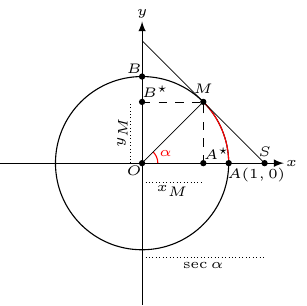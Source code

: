 \documentclass[crop]{standalone}
\usepackage[dvipsnames]{xcolor}
\usepackage{tikz}
\usetikzlibrary{positioning}

\begin{document}
  \begin{tikzpicture}[font=\tiny]
    \def\r{1.1}
    \def\t{45}
    \def\ox{1.8}
    \def\oy{1.8}
    
    \def\xm{\r*cos(\t)}
    \def\ym{\r*sin(\t)}
    \def\secv{\r*sec(\t)}
    \def\cscv{\r*cosec(\t)}

    \draw[-latex,line width=0.25pt] ({-\ox},0) -- ({\ox},0);
    \node at ({\ox+0.1},0) {$x$};
    \draw[-latex,line width=0.25pt] (0,{-\oy}) -- (0,{\oy});
    \node at (0,{\oy+0.1}) {$y$};
    
    \draw (0,0) circle (\r);
    \draw[red] (0.2,0) arc (0:\t:0.2);
    \draw[red] (\r,0) arc (0:\t:\r);
    \draw[line width=0.25pt] (0,0) -- ({\xm},{\ym});
    \node[red] at (0.3,0.12) {$\alpha$};
    
    \fill (\r,0) circle (0.04);
    \node at ({\r+0.35},-0.15) {$A(1,0)$};

    \fill (0,\r) circle (0.04);
    \node at (-0.1,{\r+0.1}) {$B$};

    \fill ({\xm},{\ym}) circle (0.04);
    \node at ({\xm},{\ym+0.17}) {$M$};

    \draw[line width=0.25pt,dashed] (0,{\ym}) -- ({\xm},{\ym});    
    \draw[line width=0.25pt,dashed] ({\xm},0) -- ({\xm},{\ym});

    \draw[line width=0.25pt,densely dotted] (0,-0.25) -- ({\xm},-0.25);
    \node at ({\xm/2},-0.35) {$x_{M}$};

    \draw[line width=0.25pt,densely dotted] (-0.15,0) -- (-0.15,{\ym});
    \node[rotate=90] at (-0.25,{\ym/2}) {$y_{M}$};

    \fill (0,0) circle (0.04);
    \node at (-0.1,-0.1) {$O$};

    \fill ({\xm},0) circle (0.04);
    \node at ({\xm+0.17},0.12) {$A^{\star}$};

    \fill (0,{\ym}) circle (0.04);
    \node at (0.17,{\ym+0.13}) {$B^{\star}$};

    % \fill (0,{\cscv}) circle (0.04);

    \fill ({\secv},0) circle (0.04);
    \node at ({\secv},{0.15}) {$S$};

    \draw[line width=0.25pt] (0,{\cscv}) -- ({\secv},0);

    \draw[line width=0.25pt,densely dotted] (0,-\r-0.1) -- ({\secv},-\r-0.1);
    \node at ({\secv/2},{-\r-0.2}) {$\sec{\alpha}$};
  \end{tikzpicture}%
\end{document}